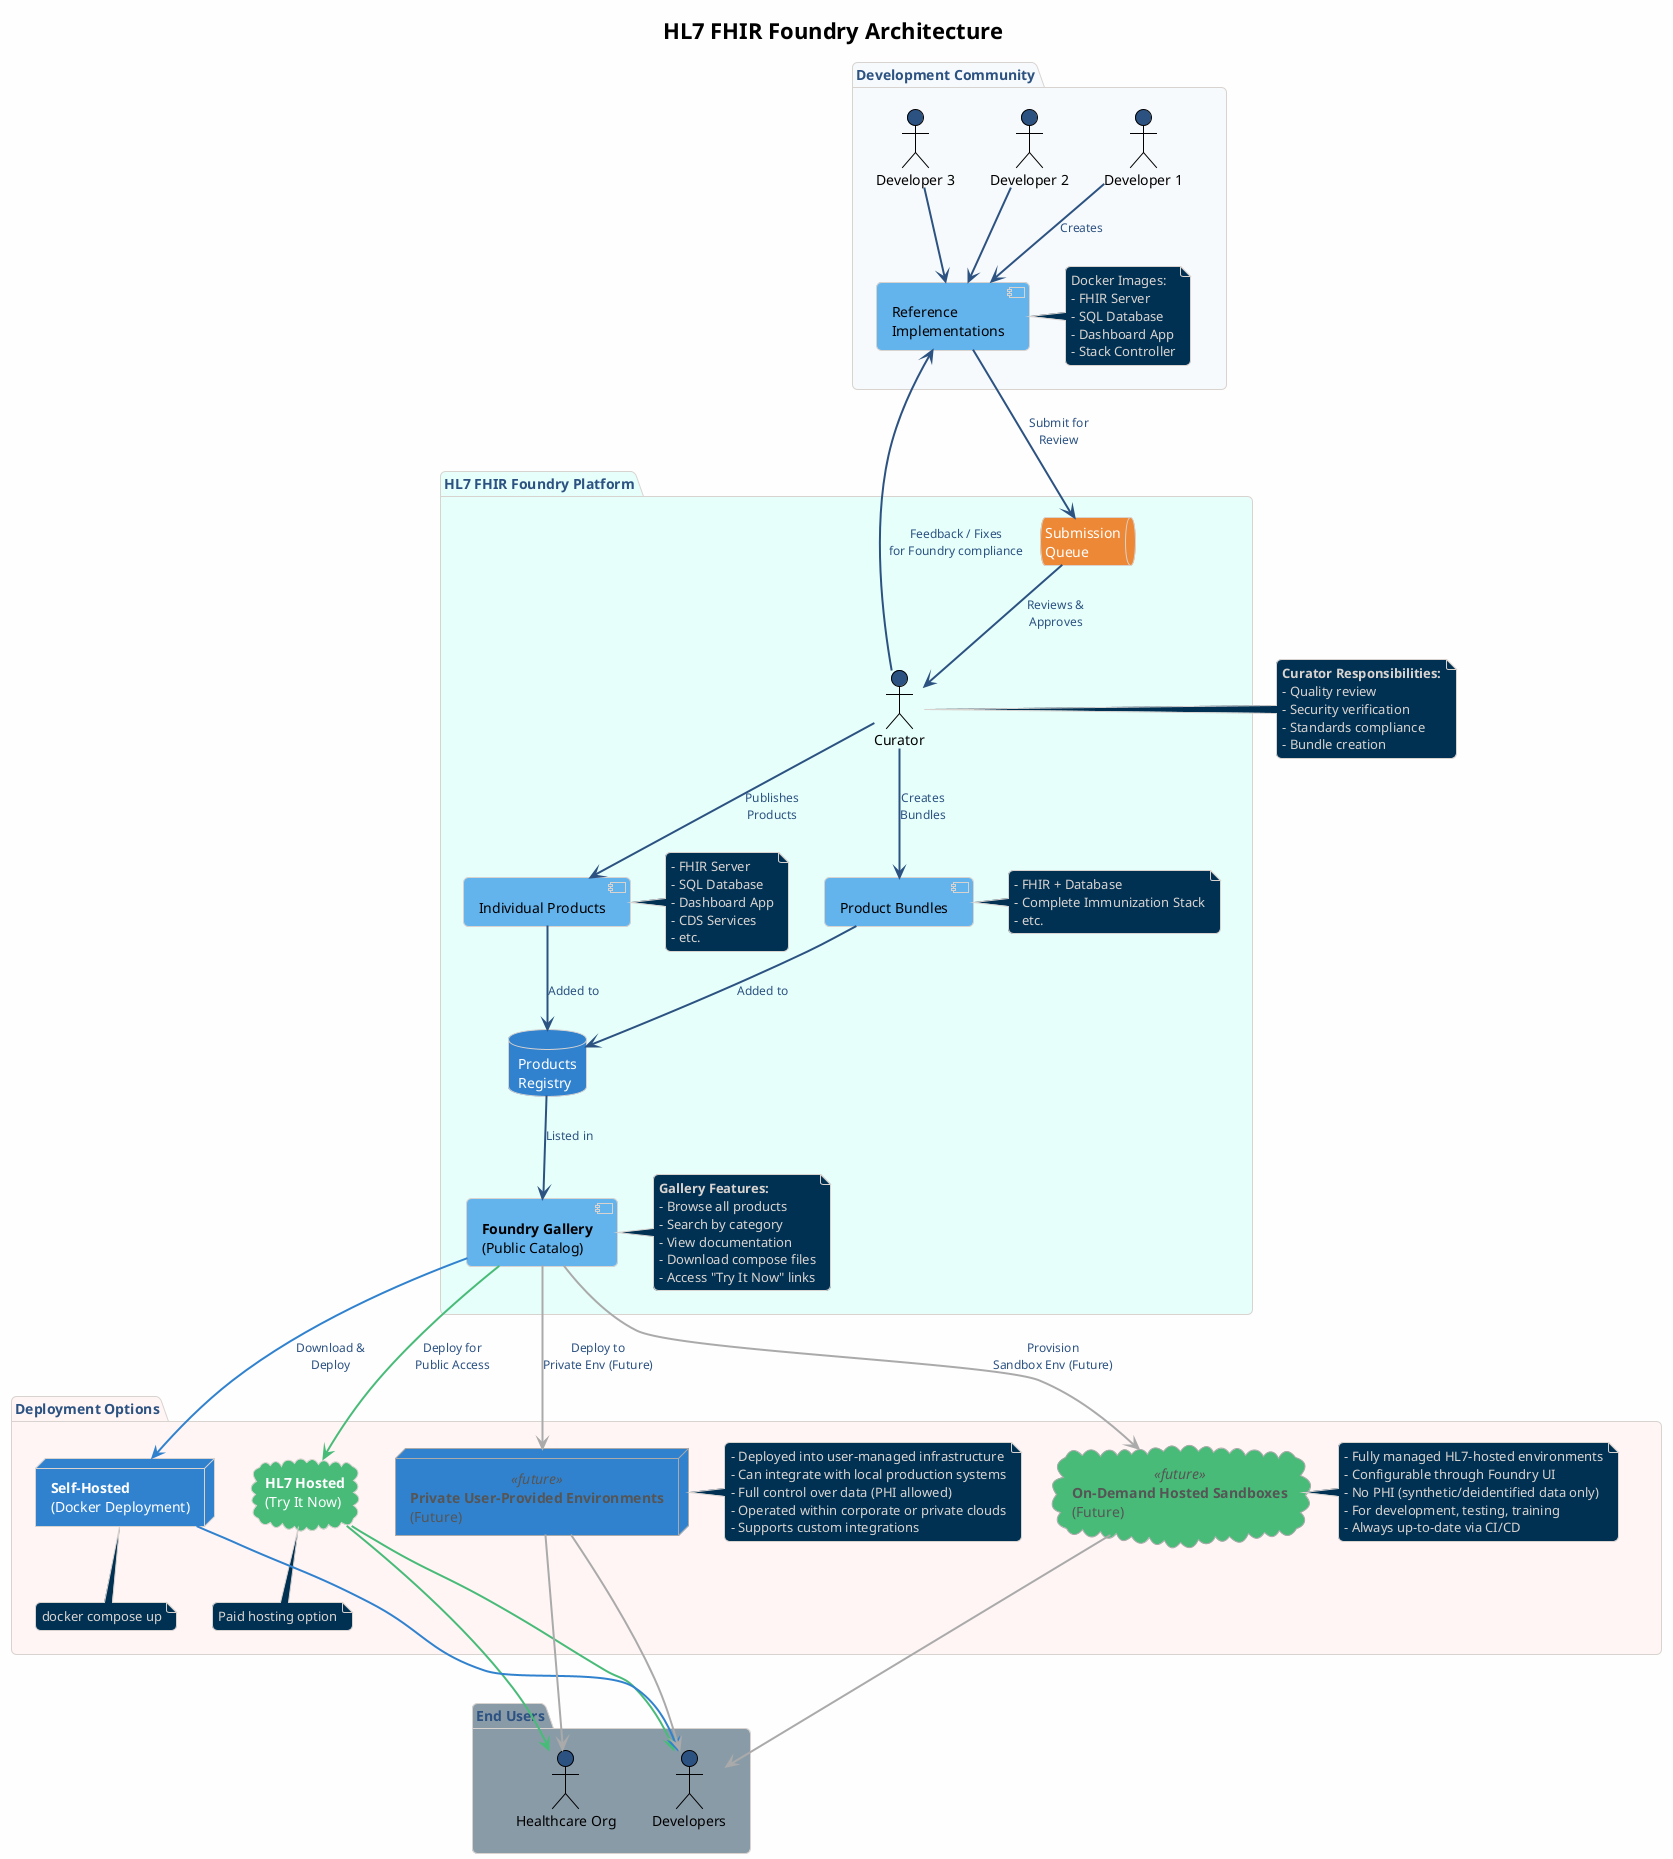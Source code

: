 @startuml HL7_FHIR_Foundry_Architecture
!theme blueprint
skinparam backgroundColor #FEFEFE
skinparam shadowing false
skinparam RoundCorner 10
skinparam ArrowThickness 2
skinparam ArrowColor #2C5282
skinparam ArrowFontColor #2C5282
skinparam ArrowFontSize 12
skinparam titleFontColor #000000

' Use left to right direction for better control
!define DIRECTION top to bottom direction

title HL7 FHIR Foundry Architecture

' Global colors
skinparam packageTitleFontColor #000000
skinparam actorBackgroundColor #2C5282
skinparam actorFontColor #000000
skinparam actorBorderColor #000000
skinparam componentBackgroundColor #63B3ED
skinparam componentFontColor #000000
skinparam databaseBackgroundColor #3182CE
skinparam databaseFontColor #FFFFFF
skinparam cloudBackgroundColor #48BB78
skinparam cloudFontColor #FFFFFF
skinparam nodeBackgroundColor #3182CE
skinparam nodeFontColor #FFFFFF
skinparam queueBackgroundColor #ED8936
skinparam queueFontColor #FFFFFF

' Future-state node styling
skinparam cloudBorderColor<<future>> #AAAAAA
skinparam nodeBorderColor<<future>> #AAAAAA
skinparam cloudFontColor<<future>> #555555
skinparam nodeFontColor<<future>> #555555

' ===== Development Layer =====
package "<color:#2C5282>Development Community</color>" as dev_pkg #F7FAFC {
  actor "Developer 1" as dev1
  actor "Developer 2" as dev2
  actor "Developer 3" as dev3
  component "Reference\nImplementations" as refs
  note right of refs
    Docker Images:
    - FHIR Server
    - SQL Database
    - Dashboard App
    - Stack Controller
  end note
}

' ===== Submission & Curation Layer =====
package "<color:#2C5282>HL7 FHIR Foundry Platform</color>" as platform_pkg #E6FFFA {
  queue "Submission\nQueue" as queue
  actor "Curator" as curator
  component "Individual Products" as products
  component "Product Bundles" as bundles
  database "Products\nRegistry" as registry
  component "**Foundry Gallery**\n(Public Catalog)" as gallery

  note right of products
    - FHIR Server
    - SQL Database
    - Dashboard App
    - CDS Services
    - etc.
  end note

  note right of bundles
    - FHIR + Database
    - Complete Immunization Stack
    - etc.
  end note

  note right of gallery
    **Gallery Features:**
    - Browse all products
    - Search by category
    - View documentation
    - Download compose files
    - Access "Try It Now" links
  end note
}

' ===== Deployment Layer =====
package "<color:#2C5282>Deployment Options</color>" as deploy_pkg #FFF5F5 {
  cloud "**HL7 Hosted**\n(Try It Now)" as hosted
  note bottom of hosted : Paid hosting option

  node "**Self-Hosted**\n(Docker Deployment)" as selfhost
  note bottom of selfhost : docker compose up

  cloud "**On-Demand Hosted Sandboxes**\n(Future)" as sandbox <<future>>
  note right of sandbox
    - Fully managed HL7-hosted environments
    - Configurable through Foundry UI
    - No PHI (synthetic/deidentified data only)
    - For development, testing, training
    - Always up-to-date via CI/CD
  end note

  node "**Private User-Provided Environments**\n(Future)" as privateenv <<future>>
  note right of privateenv
    - Deployed into user-managed infrastructure
    - Can integrate with local production systems
    - Full control over data (PHI allowed)
    - Operated within corporate or private clouds
    - Supports custom integrations
  end note
}

' ===== End Users Layer (Below Deployment) =====
package "<color:#2C5282>End Users</color>" as users_pkg #8A9BA8 {
  actor "Healthcare Org" as org1
  actor "Developers" as org2
}

' Force package ordering
dev_pkg -[hidden]down-> platform_pkg
platform_pkg -[hidden]down-> deploy_pkg
deploy_pkg -[hidden]down-> users_pkg

' ===== Flow Arrows =====
dev1 --> refs : Creates
dev2 --> refs
dev3 --> refs
refs --> queue : Submit for\nReview
queue --> curator : Reviews &\nApproves
curator --> products : Publishes\nProducts
curator --> bundles : Creates\nBundles
products --> registry : Added to
bundles --> registry : Added to
registry --> gallery : Listed in

' Color-coded arrows for deployments
gallery -[#48BB78]-> hosted : Deploy for\nPublic Access
gallery -[#3182CE]-> selfhost : Download &\nDeploy
gallery -[#AAAAAA]-> sandbox : Provision\nSandbox Env (Future)
gallery -[#AAAAAA]-> privateenv : Deploy to\nPrivate Env (Future)

' Color-coded arrows from deployments to users
hosted -[#48BB78]--> org1
hosted -[#48BB78]--> org2
selfhost -[#3182CE]--> org2
sandbox -[#AAAAAA]--> org2
privateenv -[#AAAAAA]--> org1 
privateenv -[#AAAAAA]--> org2

' ===== Feedback Loop =====
curator -left-> refs : Feedback / Fixes\nfor Foundry compliance

' ===== Curator Responsibilities =====
note right of curator
  **Curator Responsibilities:**
  - Quality review
  - Security verification
  - Standards compliance
  - Bundle creation
end note

@enduml
